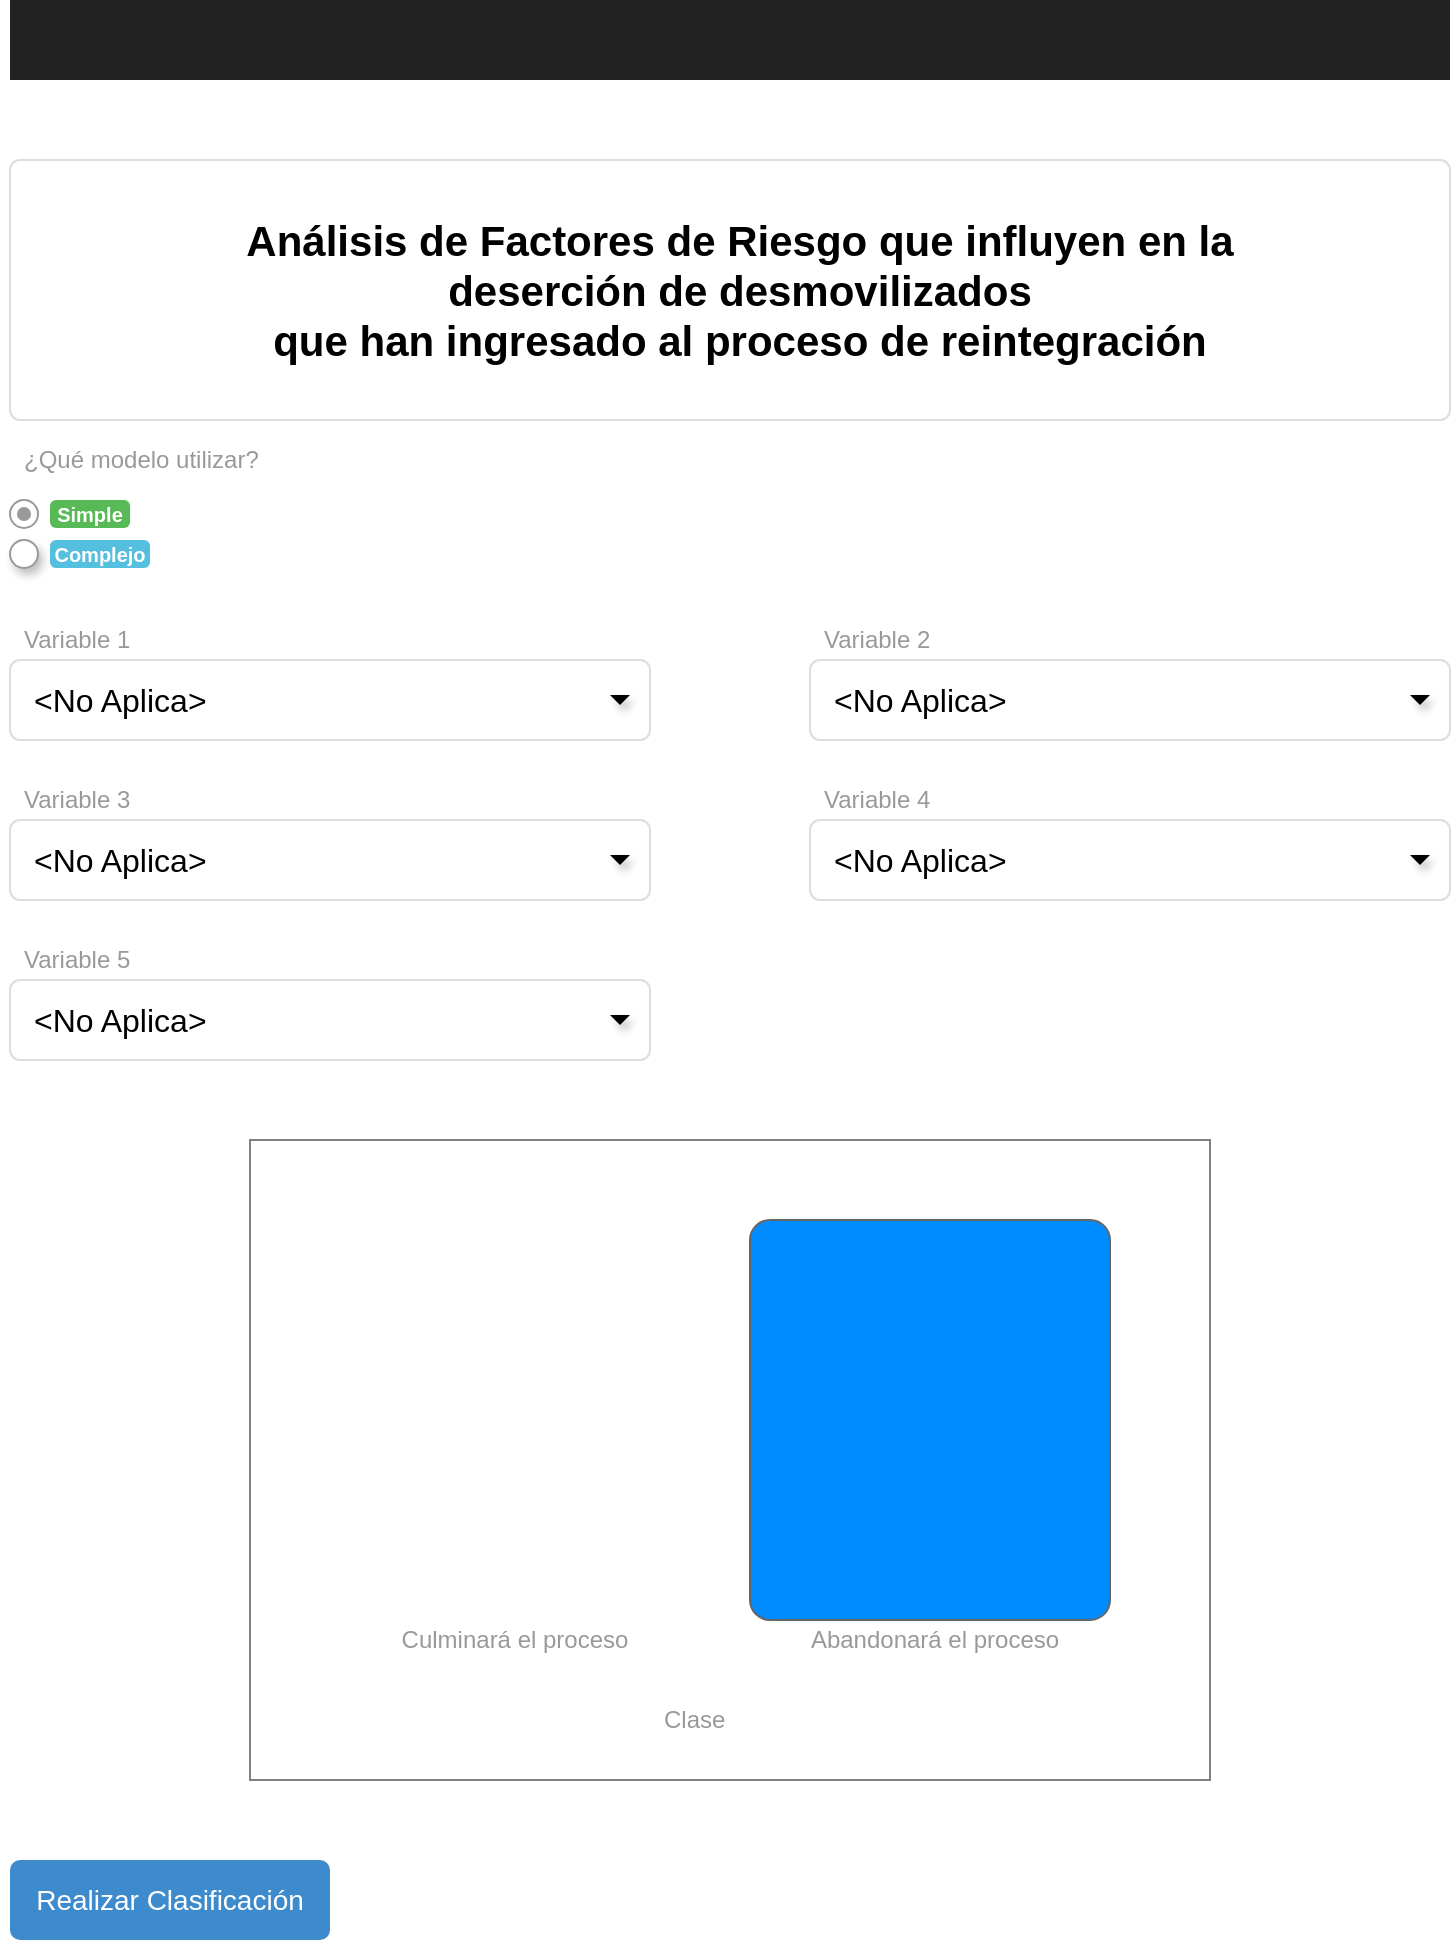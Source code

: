 <mxfile version="26.0.9" pages="2">
  <diagram name="Simple" id="c9db0220-8083-56f3-ca83-edcdcd058819">
    <mxGraphModel dx="2016" dy="1380" grid="1" gridSize="10" guides="1" tooltips="1" connect="1" arrows="1" fold="1" page="1" pageScale="1.5" pageWidth="826" pageHeight="1169" background="none" math="0" shadow="0">
      <root>
        <mxCell id="0" style=";html=1;" />
        <mxCell id="1" style=";html=1;" parent="0" />
        <mxCell id="3d76a8aef4d5c911-1" value="" style="html=1;shadow=0;dashed=0;shape=mxgraph.bootstrap.rect;fillColor=#222222;strokeColor=none;whiteSpace=wrap;rounded=0;fontSize=12;fontColor=#000000;align=center;" parent="1" vertex="1">
          <mxGeometry x="40" y="70" width="720" height="40" as="geometry" />
        </mxCell>
        <mxCell id="3d76a8aef4d5c911-18" value="Análisis de Factores de Riesgo que influyen en la&lt;div&gt;deserción de desmovilizados&lt;/div&gt;&lt;div&gt;que han ingresado al proceso de reintegración&lt;/div&gt;" style="html=1;shadow=0;dashed=0;shape=mxgraph.bootstrap.rrect;rSize=5;strokeColor=#dddddd;;align=center;spacingLeft=10;fontSize=21;whiteSpace=wrap;rounded=0;fontStyle=1" parent="1" vertex="1">
          <mxGeometry x="40" y="150" width="720" height="130" as="geometry" />
        </mxCell>
        <mxCell id="3d76a8aef4d5c911-23" value="¿Qué modelo utilizar?" style="html=1;shadow=0;dashed=0;shape=mxgraph.bootstrap.rect;strokeColor=none;fillColor=none;fontColor=#999999;align=left;spacingLeft=5;whiteSpace=wrap;rounded=0;" parent="1" vertex="1">
          <mxGeometry x="40" y="290" width="200" height="20" as="geometry" />
        </mxCell>
        <mxCell id="3d76a8aef4d5c911-31" value="Variable 1" style="html=1;shadow=0;dashed=0;shape=mxgraph.bootstrap.rect;strokeColor=none;fillColor=none;fontColor=#999999;align=left;spacingLeft=5;whiteSpace=wrap;rounded=0;" parent="1" vertex="1">
          <mxGeometry x="40" y="380" width="240" height="20" as="geometry" />
        </mxCell>
        <mxCell id="3d76a8aef4d5c911-32" value="&amp;lt;No Aplica&amp;gt;" style="html=1;shadow=0;dashed=0;shape=mxgraph.bootstrap.rrect;rSize=5;strokeColor=#dddddd;align=left;spacingLeft=10;fontSize=16;whiteSpace=wrap;rounded=0;" parent="1" vertex="1">
          <mxGeometry x="40" y="400" width="320" height="40" as="geometry" />
        </mxCell>
        <mxCell id="3d76a8aef4d5c911-33" value="" style="shape=triangle;strokeColor=none;fillColor=#000000;direction=south;rounded=0;shadow=1;fontSize=12;fontColor=#000000;align=center;html=1;" parent="1" vertex="1">
          <mxGeometry x="340" y="417.5" width="10" height="5" as="geometry" />
        </mxCell>
        <mxCell id="3d76a8aef4d5c911-41" value="" style="shape=ellipse;dashed=0;strokeColor=#999999;fillColor=#ffffff;html=1;rounded=0;shadow=1;fontSize=12;fontColor=#000000;align=center;" parent="1" vertex="1">
          <mxGeometry x="40" y="340" width="14" height="14" as="geometry" />
        </mxCell>
        <mxCell id="3d76a8aef4d5c911-42" value="Simple" style="html=1;shadow=0;dashed=0;shape=mxgraph.bootstrap.rrect;align=center;rSize=3;strokeColor=none;fillColor=#58B957;fontColor=#ffffff;fontStyle=1;fontSize=10;whiteSpace=wrap;rounded=0;" parent="1" vertex="1">
          <mxGeometry x="60" y="320" width="40" height="14" as="geometry" />
        </mxCell>
        <mxCell id="3d76a8aef4d5c911-43" value="" style="html=1;shadow=0;dashed=0;shape=mxgraph.bootstrap.radioButton;strokeColor=#999999;fillColor=#ffffff;rounded=0;fontSize=12;fontColor=#000000;align=center;" parent="1" vertex="1">
          <mxGeometry x="40" y="320" width="14" height="14" as="geometry" />
        </mxCell>
        <mxCell id="3d76a8aef4d5c911-44" value="Complejo" style="html=1;shadow=0;dashed=0;shape=mxgraph.bootstrap.rrect;align=center;rSize=3;strokeColor=none;fillColor=#55BFE0;fontColor=#ffffff;fontStyle=1;fontSize=10;whiteSpace=wrap;rounded=0;" parent="1" vertex="1">
          <mxGeometry x="60" y="340" width="50" height="14" as="geometry" />
        </mxCell>
        <mxCell id="3d76a8aef4d5c911-51" value="Realizar Clasificación" style="html=1;shadow=0;dashed=0;shape=mxgraph.bootstrap.rrect;align=center;rSize=5;strokeColor=none;fillColor=#3D8BCD;fontColor=#ffffff;fontSize=14;whiteSpace=wrap;rounded=0;" parent="1" vertex="1">
          <mxGeometry x="40" y="1000" width="160" height="40" as="geometry" />
        </mxCell>
        <mxCell id="OUa_I8PsBSPg3Q-tzPjV-2" value="Variable 3" style="html=1;shadow=0;dashed=0;shape=mxgraph.bootstrap.rect;strokeColor=none;fillColor=none;fontColor=#999999;align=left;spacingLeft=5;whiteSpace=wrap;rounded=0;" parent="1" vertex="1">
          <mxGeometry x="40" y="460" width="240" height="20" as="geometry" />
        </mxCell>
        <mxCell id="OUa_I8PsBSPg3Q-tzPjV-3" value="&amp;lt;No Aplica&amp;gt;" style="html=1;shadow=0;dashed=0;shape=mxgraph.bootstrap.rrect;rSize=5;strokeColor=#dddddd;align=left;spacingLeft=10;fontSize=16;whiteSpace=wrap;rounded=0;" parent="1" vertex="1">
          <mxGeometry x="40" y="480" width="320" height="40" as="geometry" />
        </mxCell>
        <mxCell id="OUa_I8PsBSPg3Q-tzPjV-4" value="" style="shape=triangle;strokeColor=none;fillColor=#000000;direction=south;rounded=0;shadow=1;fontSize=12;fontColor=#000000;align=center;html=1;" parent="1" vertex="1">
          <mxGeometry x="340" y="497.5" width="10" height="5" as="geometry" />
        </mxCell>
        <mxCell id="OUa_I8PsBSPg3Q-tzPjV-5" value="Variable 5" style="html=1;shadow=0;dashed=0;shape=mxgraph.bootstrap.rect;strokeColor=none;fillColor=none;fontColor=#999999;align=left;spacingLeft=5;whiteSpace=wrap;rounded=0;" parent="1" vertex="1">
          <mxGeometry x="40" y="540" width="240" height="20" as="geometry" />
        </mxCell>
        <mxCell id="OUa_I8PsBSPg3Q-tzPjV-6" value="&amp;lt;No Aplica&amp;gt;" style="html=1;shadow=0;dashed=0;shape=mxgraph.bootstrap.rrect;rSize=5;strokeColor=#dddddd;align=left;spacingLeft=10;fontSize=16;whiteSpace=wrap;rounded=0;" parent="1" vertex="1">
          <mxGeometry x="40" y="560" width="320" height="40" as="geometry" />
        </mxCell>
        <mxCell id="OUa_I8PsBSPg3Q-tzPjV-7" value="" style="shape=triangle;strokeColor=none;fillColor=#000000;direction=south;rounded=0;shadow=1;fontSize=12;fontColor=#000000;align=center;html=1;" parent="1" vertex="1">
          <mxGeometry x="340" y="577.5" width="10" height="5" as="geometry" />
        </mxCell>
        <mxCell id="OUa_I8PsBSPg3Q-tzPjV-8" value="Variable 2" style="html=1;shadow=0;dashed=0;shape=mxgraph.bootstrap.rect;strokeColor=none;fillColor=none;fontColor=#999999;align=left;spacingLeft=5;whiteSpace=wrap;rounded=0;" parent="1" vertex="1">
          <mxGeometry x="440" y="380" width="220" height="20" as="geometry" />
        </mxCell>
        <mxCell id="OUa_I8PsBSPg3Q-tzPjV-9" value="&amp;lt;No Aplica&amp;gt;" style="html=1;shadow=0;dashed=0;shape=mxgraph.bootstrap.rrect;rSize=5;strokeColor=#dddddd;align=left;spacingLeft=10;fontSize=16;whiteSpace=wrap;rounded=0;" parent="1" vertex="1">
          <mxGeometry x="440" y="400" width="320" height="40" as="geometry" />
        </mxCell>
        <mxCell id="OUa_I8PsBSPg3Q-tzPjV-10" value="" style="shape=triangle;strokeColor=none;fillColor=#000000;direction=south;rounded=0;shadow=1;fontSize=12;fontColor=#000000;align=center;html=1;" parent="1" vertex="1">
          <mxGeometry x="740" y="417.5" width="10" height="5" as="geometry" />
        </mxCell>
        <mxCell id="OUa_I8PsBSPg3Q-tzPjV-14" value="Variable 4" style="html=1;shadow=0;dashed=0;shape=mxgraph.bootstrap.rect;strokeColor=none;fillColor=none;fontColor=#999999;align=left;spacingLeft=5;whiteSpace=wrap;rounded=0;" parent="1" vertex="1">
          <mxGeometry x="440" y="460" width="220" height="20" as="geometry" />
        </mxCell>
        <mxCell id="OUa_I8PsBSPg3Q-tzPjV-15" value="&amp;lt;No Aplica&amp;gt;" style="html=1;shadow=0;dashed=0;shape=mxgraph.bootstrap.rrect;rSize=5;strokeColor=#dddddd;align=left;spacingLeft=10;fontSize=16;whiteSpace=wrap;rounded=0;" parent="1" vertex="1">
          <mxGeometry x="440" y="480" width="320" height="40" as="geometry" />
        </mxCell>
        <mxCell id="uQX4oVNkjlzCHx-iVnX_-1" value="" style="shape=triangle;strokeColor=none;fillColor=#000000;direction=south;rounded=0;shadow=1;fontSize=12;fontColor=#000000;align=center;html=1;" parent="1" vertex="1">
          <mxGeometry x="740" y="497.5" width="10" height="5" as="geometry" />
        </mxCell>
        <mxCell id="oedQnjLmPYQVcnT2NcJ0-1" value="" style="rounded=0;whiteSpace=wrap;html=1;strokeColor=#808080;" parent="1" vertex="1">
          <mxGeometry x="160" y="640" width="480" height="320" as="geometry" />
        </mxCell>
        <mxCell id="oedQnjLmPYQVcnT2NcJ0-2" value="" style="strokeWidth=1;shadow=0;dashed=0;align=center;html=1;shape=mxgraph.mockup.buttons.multiButton;fillColor=#008cff;strokeColor=#666666;mainText=;subText=;fontSize=13;fontColor=#0066CC;" parent="1" vertex="1">
          <mxGeometry x="410" y="680" width="180" height="200" as="geometry" />
        </mxCell>
        <mxCell id="oedQnjLmPYQVcnT2NcJ0-3" value="" style="strokeWidth=1;shadow=0;dashed=0;align=center;html=1;shape=mxgraph.mockup.anchor;fontSize=16;fontColor=#ffffff;fontStyle=1;whiteSpace=wrap;" parent="oedQnjLmPYQVcnT2NcJ0-2" vertex="1">
          <mxGeometry y="32" width="160" height="80" as="geometry" />
        </mxCell>
        <mxCell id="oedQnjLmPYQVcnT2NcJ0-4" value="" style="strokeWidth=1;shadow=0;dashed=0;align=center;html=1;shape=mxgraph.mockup.anchor;fontSize=12;fontColor=#ffffff;fontStyle=1;whiteSpace=wrap;" parent="oedQnjLmPYQVcnT2NcJ0-2" vertex="1">
          <mxGeometry y="120" width="160" height="40" as="geometry" />
        </mxCell>
        <mxCell id="oedQnjLmPYQVcnT2NcJ0-5" value="Abandonará el proceso" style="html=1;shadow=0;dashed=0;shape=mxgraph.bootstrap.rect;strokeColor=none;fillColor=none;fontColor=#999999;align=center;spacingLeft=5;whiteSpace=wrap;rounded=0;" parent="1" vertex="1">
          <mxGeometry x="410" y="880" width="180" height="20" as="geometry" />
        </mxCell>
        <mxCell id="oedQnjLmPYQVcnT2NcJ0-6" value="Culminará el proceso" style="html=1;shadow=0;dashed=0;shape=mxgraph.bootstrap.rect;strokeColor=none;fillColor=none;fontColor=#999999;align=center;spacingLeft=5;whiteSpace=wrap;rounded=0;" parent="1" vertex="1">
          <mxGeometry x="200" y="880" width="180" height="20" as="geometry" />
        </mxCell>
        <mxCell id="oedQnjLmPYQVcnT2NcJ0-7" value="Clase" style="html=1;shadow=0;dashed=0;shape=mxgraph.bootstrap.rect;strokeColor=none;fillColor=none;fontColor=#999999;align=left;spacingLeft=5;whiteSpace=wrap;rounded=0;" parent="1" vertex="1">
          <mxGeometry x="360" y="920" width="60" height="20" as="geometry" />
        </mxCell>
      </root>
    </mxGraphModel>
  </diagram>
  <diagram id="6jeyiCo4o3w6Z-W-pdhp" name="Complejo">
    <mxGraphModel dx="1008" dy="690" grid="1" gridSize="10" guides="1" tooltips="1" connect="1" arrows="1" fold="1" page="1" pageScale="1" pageWidth="1169" pageHeight="827" math="0" shadow="0">
      <root>
        <mxCell id="0" />
        <mxCell id="1" parent="0" />
        <mxCell id="iqxAGr_KZW4zu-lDFE_H-23" value="&amp;lt;No Aplica&amp;gt;" style="html=1;shadow=0;dashed=0;shape=mxgraph.bootstrap.rrect;rSize=5;strokeColor=#dddddd;align=left;spacingLeft=10;fontSize=16;whiteSpace=wrap;rounded=0;" parent="1" vertex="1">
          <mxGeometry x="280" y="480" width="200" height="40" as="geometry" />
        </mxCell>
        <mxCell id="iqxAGr_KZW4zu-lDFE_H-1" value="" style="html=1;shadow=0;dashed=0;shape=mxgraph.bootstrap.rect;fillColor=#222222;strokeColor=none;whiteSpace=wrap;rounded=0;fontSize=12;fontColor=#000000;align=center;" parent="1" vertex="1">
          <mxGeometry x="40" y="70" width="720" height="40" as="geometry" />
        </mxCell>
        <mxCell id="iqxAGr_KZW4zu-lDFE_H-3" value="Análisis de Factores de Riesgo que influyen en la&lt;div&gt;deserción de desmovilizados&lt;/div&gt;&lt;div&gt;que han ingresado al proceso de reintegración&lt;/div&gt;" style="html=1;shadow=0;dashed=0;shape=mxgraph.bootstrap.rrect;rSize=5;strokeColor=#dddddd;;align=center;spacingLeft=10;fontSize=21;whiteSpace=wrap;rounded=0;fontStyle=1" parent="1" vertex="1">
          <mxGeometry x="40" y="150" width="720" height="130" as="geometry" />
        </mxCell>
        <mxCell id="iqxAGr_KZW4zu-lDFE_H-4" value="¿Qué modelo utilizar?" style="html=1;shadow=0;dashed=0;shape=mxgraph.bootstrap.rect;strokeColor=none;fillColor=none;fontColor=#999999;align=left;spacingLeft=5;whiteSpace=wrap;rounded=0;" parent="1" vertex="1">
          <mxGeometry x="40" y="290" width="200" height="20" as="geometry" />
        </mxCell>
        <mxCell id="iqxAGr_KZW4zu-lDFE_H-5" value="Tipo de Desmovilización" style="html=1;shadow=0;dashed=0;shape=mxgraph.bootstrap.rect;strokeColor=none;fillColor=none;fontColor=#999999;align=left;spacingLeft=5;whiteSpace=wrap;rounded=0;" parent="1" vertex="1">
          <mxGeometry x="40" y="380" width="200" height="20" as="geometry" />
        </mxCell>
        <mxCell id="iqxAGr_KZW4zu-lDFE_H-6" value="Colectiva" style="html=1;shadow=0;dashed=0;shape=mxgraph.bootstrap.rrect;rSize=5;strokeColor=#dddddd;align=left;spacingLeft=10;fontSize=16;whiteSpace=wrap;rounded=0;" parent="1" vertex="1">
          <mxGeometry x="40" y="400" width="200" height="40" as="geometry" />
        </mxCell>
        <mxCell id="iqxAGr_KZW4zu-lDFE_H-7" value="" style="shape=triangle;strokeColor=none;fillColor=#000000;direction=south;rounded=0;shadow=1;fontSize=12;fontColor=#000000;align=center;html=1;" parent="1" vertex="1">
          <mxGeometry x="220" y="417.5" width="10" height="5" as="geometry" />
        </mxCell>
        <mxCell id="iqxAGr_KZW4zu-lDFE_H-8" value="" style="shape=ellipse;dashed=0;strokeColor=#999999;fillColor=#ffffff;html=1;rounded=0;shadow=1;fontSize=12;fontColor=#000000;align=center;" parent="1" vertex="1">
          <mxGeometry x="40" y="320" width="14" height="14" as="geometry" />
        </mxCell>
        <mxCell id="iqxAGr_KZW4zu-lDFE_H-9" value="Simple" style="html=1;shadow=0;dashed=0;shape=mxgraph.bootstrap.rrect;align=center;rSize=3;strokeColor=none;fillColor=#58B957;fontColor=#ffffff;fontStyle=1;fontSize=10;whiteSpace=wrap;rounded=0;" parent="1" vertex="1">
          <mxGeometry x="60" y="320" width="40" height="14" as="geometry" />
        </mxCell>
        <mxCell id="iqxAGr_KZW4zu-lDFE_H-10" value="" style="html=1;shadow=0;dashed=0;shape=mxgraph.bootstrap.radioButton;strokeColor=#999999;fillColor=#ffffff;rounded=0;fontSize=12;fontColor=#000000;align=center;" parent="1" vertex="1">
          <mxGeometry x="40" y="340" width="14" height="14" as="geometry" />
        </mxCell>
        <mxCell id="iqxAGr_KZW4zu-lDFE_H-11" value="Complejo" style="html=1;shadow=0;dashed=0;shape=mxgraph.bootstrap.rrect;align=center;rSize=3;strokeColor=none;fillColor=#55BFE0;fontColor=#ffffff;fontStyle=1;fontSize=10;whiteSpace=wrap;rounded=0;" parent="1" vertex="1">
          <mxGeometry x="60" y="340" width="50" height="14" as="geometry" />
        </mxCell>
        <mxCell id="iqxAGr_KZW4zu-lDFE_H-12" value="Realizar Clasificación" style="html=1;shadow=0;dashed=0;shape=mxgraph.bootstrap.rrect;align=center;rSize=5;strokeColor=none;fillColor=#3D8BCD;fontColor=#ffffff;fontSize=14;whiteSpace=wrap;rounded=0;" parent="1" vertex="1">
          <mxGeometry x="40" y="1201" width="150" height="40" as="geometry" />
        </mxCell>
        <mxCell id="iqxAGr_KZW4zu-lDFE_H-13" value="Nivel Educativo" style="html=1;shadow=0;dashed=0;shape=mxgraph.bootstrap.rect;strokeColor=none;fillColor=none;fontColor=#999999;align=left;spacingLeft=5;whiteSpace=wrap;rounded=0;" parent="1" vertex="1">
          <mxGeometry x="40" y="460" width="200" height="20" as="geometry" />
        </mxCell>
        <mxCell id="iqxAGr_KZW4zu-lDFE_H-14" value="Alfabetización" style="html=1;shadow=0;dashed=0;shape=mxgraph.bootstrap.rrect;rSize=5;strokeColor=#dddddd;align=left;spacingLeft=10;fontSize=16;whiteSpace=wrap;rounded=0;" parent="1" vertex="1">
          <mxGeometry x="40" y="480" width="200" height="40" as="geometry" />
        </mxCell>
        <mxCell id="iqxAGr_KZW4zu-lDFE_H-15" value="" style="shape=triangle;strokeColor=none;fillColor=#000000;direction=south;rounded=0;shadow=1;fontSize=12;fontColor=#000000;align=center;html=1;" parent="1" vertex="1">
          <mxGeometry x="220" y="497.5" width="10" height="5" as="geometry" />
        </mxCell>
        <mxCell id="iqxAGr_KZW4zu-lDFE_H-16" value="Ocupación Económica" style="html=1;shadow=0;dashed=0;shape=mxgraph.bootstrap.rect;strokeColor=none;fillColor=none;fontColor=#999999;align=left;spacingLeft=5;whiteSpace=wrap;rounded=0;" parent="1" vertex="1">
          <mxGeometry x="40" y="540" width="200" height="20" as="geometry" />
        </mxCell>
        <mxCell id="iqxAGr_KZW4zu-lDFE_H-17" value="&amp;lt;No Aplica&amp;gt;" style="html=1;shadow=0;dashed=0;shape=mxgraph.bootstrap.rrect;rSize=5;strokeColor=#dddddd;align=left;spacingLeft=10;fontSize=16;whiteSpace=wrap;rounded=0;" parent="1" vertex="1">
          <mxGeometry x="40" y="560" width="200" height="40" as="geometry" />
        </mxCell>
        <mxCell id="iqxAGr_KZW4zu-lDFE_H-18" value="" style="shape=triangle;strokeColor=none;fillColor=#000000;direction=south;rounded=0;shadow=1;fontSize=12;fontColor=#000000;align=center;html=1;" parent="1" vertex="1">
          <mxGeometry x="460" y="497.5" width="10" height="5" as="geometry" />
        </mxCell>
        <mxCell id="iqxAGr_KZW4zu-lDFE_H-19" value="Grupo Etario" style="html=1;shadow=0;dashed=0;shape=mxgraph.bootstrap.rect;strokeColor=none;fillColor=none;fontColor=#999999;align=left;spacingLeft=5;whiteSpace=wrap;rounded=0;" parent="1" vertex="1">
          <mxGeometry x="280" y="380" width="200" height="20" as="geometry" />
        </mxCell>
        <mxCell id="iqxAGr_KZW4zu-lDFE_H-20" value="Entre 18 y 25 años" style="html=1;shadow=0;dashed=0;shape=mxgraph.bootstrap.rrect;rSize=5;strokeColor=#dddddd;align=left;spacingLeft=10;fontSize=16;whiteSpace=wrap;rounded=0;" parent="1" vertex="1">
          <mxGeometry x="280" y="400" width="200" height="40" as="geometry" />
        </mxCell>
        <mxCell id="iqxAGr_KZW4zu-lDFE_H-21" value="" style="shape=triangle;strokeColor=none;fillColor=#000000;direction=south;rounded=0;shadow=1;fontSize=12;fontColor=#000000;align=center;html=1;" parent="1" vertex="1">
          <mxGeometry x="460" y="417.5" width="10" height="5" as="geometry" />
        </mxCell>
        <mxCell id="iqxAGr_KZW4zu-lDFE_H-22" value="Máximo Nivel FpT Reportado" style="html=1;shadow=0;dashed=0;shape=mxgraph.bootstrap.rect;strokeColor=none;fillColor=none;fontColor=#999999;align=left;spacingLeft=5;whiteSpace=wrap;rounded=0;" parent="1" vertex="1">
          <mxGeometry x="280" y="460" width="200" height="20" as="geometry" />
        </mxCell>
        <mxCell id="iqxAGr_KZW4zu-lDFE_H-26" value="Sexo" style="html=1;shadow=0;dashed=0;shape=mxgraph.bootstrap.rect;strokeColor=none;fillColor=none;fontColor=#999999;align=left;spacingLeft=5;whiteSpace=wrap;rounded=0;" parent="1" vertex="1">
          <mxGeometry x="520" y="380" width="200" height="20" as="geometry" />
        </mxCell>
        <mxCell id="iqxAGr_KZW4zu-lDFE_H-27" value="Masculino" style="html=1;shadow=0;dashed=0;shape=mxgraph.bootstrap.rrect;rSize=5;strokeColor=#dddddd;align=left;spacingLeft=10;fontSize=16;whiteSpace=wrap;rounded=0;" parent="1" vertex="1">
          <mxGeometry x="520" y="400" width="200" height="40" as="geometry" />
        </mxCell>
        <mxCell id="iqxAGr_KZW4zu-lDFE_H-28" value="" style="shape=triangle;strokeColor=none;fillColor=#000000;direction=south;rounded=0;shadow=1;fontSize=12;fontColor=#000000;align=center;html=1;" parent="1" vertex="1">
          <mxGeometry x="700" y="417.5" width="10" height="5" as="geometry" />
        </mxCell>
        <mxCell id="WHVcIHwuvCCVCoDsDoFc-1" value="" style="shape=triangle;strokeColor=none;fillColor=#000000;direction=south;rounded=0;shadow=1;fontSize=12;fontColor=#000000;align=center;html=1;" parent="1" vertex="1">
          <mxGeometry x="220" y="577.5" width="10" height="5" as="geometry" />
        </mxCell>
        <mxCell id="WHVcIHwuvCCVCoDsDoFc-2" value="&amp;lt;No Aplica&amp;gt;" style="html=1;shadow=0;dashed=0;shape=mxgraph.bootstrap.rrect;rSize=5;strokeColor=#dddddd;align=left;spacingLeft=10;fontSize=16;whiteSpace=wrap;rounded=0;" parent="1" vertex="1">
          <mxGeometry x="520" y="480" width="200" height="40" as="geometry" />
        </mxCell>
        <mxCell id="WHVcIHwuvCCVCoDsDoFc-3" value="" style="shape=triangle;strokeColor=none;fillColor=#000000;direction=south;rounded=0;shadow=1;fontSize=12;fontColor=#000000;align=center;html=1;" parent="1" vertex="1">
          <mxGeometry x="700" y="497.5" width="10" height="5" as="geometry" />
        </mxCell>
        <mxCell id="WHVcIHwuvCCVCoDsDoFc-4" value="Línea de FpT para el Máximo Nivel" style="html=1;shadow=0;dashed=0;shape=mxgraph.bootstrap.rect;strokeColor=none;fillColor=none;fontColor=#999999;align=left;spacingLeft=5;whiteSpace=wrap;rounded=0;" parent="1" vertex="1">
          <mxGeometry x="520" y="460" width="200" height="20" as="geometry" />
        </mxCell>
        <mxCell id="WHVcIHwuvCCVCoDsDoFc-5" value="¿Desembolsó el BIE?" style="html=1;shadow=0;dashed=0;shape=mxgraph.bootstrap.rect;strokeColor=none;fillColor=none;fontColor=#999999;align=left;spacingLeft=5;whiteSpace=wrap;rounded=0;" parent="1" vertex="1">
          <mxGeometry x="280" y="540" width="200" height="20" as="geometry" />
        </mxCell>
        <mxCell id="WHVcIHwuvCCVCoDsDoFc-6" value="Si" style="html=1;shadow=0;dashed=0;shape=mxgraph.bootstrap.rrect;rSize=5;strokeColor=#dddddd;align=left;spacingLeft=10;fontSize=16;whiteSpace=wrap;rounded=0;" parent="1" vertex="1">
          <mxGeometry x="280" y="560" width="200" height="40" as="geometry" />
        </mxCell>
        <mxCell id="WHVcIHwuvCCVCoDsDoFc-7" value="" style="shape=triangle;strokeColor=none;fillColor=#000000;direction=south;rounded=0;shadow=1;fontSize=12;fontColor=#000000;align=center;html=1;" parent="1" vertex="1">
          <mxGeometry x="460" y="577.5" width="10" height="5" as="geometry" />
        </mxCell>
        <mxCell id="WHVcIHwuvCCVCoDsDoFc-8" value="Estado de la vinculación ASS" style="html=1;shadow=0;dashed=0;shape=mxgraph.bootstrap.rect;strokeColor=none;fillColor=none;fontColor=#999999;align=left;spacingLeft=5;whiteSpace=wrap;rounded=0;" parent="1" vertex="1">
          <mxGeometry x="520" y="540" width="200" height="20" as="geometry" />
        </mxCell>
        <mxCell id="WHVcIHwuvCCVCoDsDoFc-9" value="&amp;lt;No Aplica&amp;gt;" style="html=1;shadow=0;dashed=0;shape=mxgraph.bootstrap.rrect;rSize=5;strokeColor=#dddddd;align=left;spacingLeft=10;fontSize=16;whiteSpace=wrap;rounded=0;" parent="1" vertex="1">
          <mxGeometry x="520" y="560" width="200" height="40" as="geometry" />
        </mxCell>
        <mxCell id="WHVcIHwuvCCVCoDsDoFc-10" value="" style="shape=triangle;strokeColor=none;fillColor=#000000;direction=south;rounded=0;shadow=1;fontSize=12;fontColor=#000000;align=center;html=1;" parent="1" vertex="1">
          <mxGeometry x="700" y="577.5" width="10" height="5" as="geometry" />
        </mxCell>
        <mxCell id="WHVcIHwuvCCVCoDsDoFc-11" value="¿Tiene registro de hijos?" style="html=1;shadow=0;dashed=0;shape=mxgraph.bootstrap.rect;strokeColor=none;fillColor=none;fontColor=#999999;align=left;spacingLeft=5;whiteSpace=wrap;rounded=0;" parent="1" vertex="1">
          <mxGeometry x="40" y="620" width="200" height="20" as="geometry" />
        </mxCell>
        <mxCell id="WHVcIHwuvCCVCoDsDoFc-12" value="" style="shape=ellipse;dashed=0;strokeColor=#999999;fillColor=#ffffff;html=1;rounded=0;shadow=1;fontSize=12;fontColor=#000000;align=center;" parent="1" vertex="1">
          <mxGeometry x="40" y="650" width="14" height="14" as="geometry" />
        </mxCell>
        <mxCell id="WHVcIHwuvCCVCoDsDoFc-13" value="Si" style="html=1;shadow=0;dashed=0;shape=mxgraph.bootstrap.rrect;align=center;rSize=3;strokeColor=none;fillColor=#58B957;fontColor=#ffffff;fontStyle=1;fontSize=10;whiteSpace=wrap;rounded=0;" parent="1" vertex="1">
          <mxGeometry x="60" y="650" width="40" height="14" as="geometry" />
        </mxCell>
        <mxCell id="WHVcIHwuvCCVCoDsDoFc-14" value="" style="html=1;shadow=0;dashed=0;shape=mxgraph.bootstrap.radioButton;strokeColor=#999999;fillColor=#ffffff;rounded=0;fontSize=12;fontColor=#000000;align=center;" parent="1" vertex="1">
          <mxGeometry x="40" y="670" width="14" height="14" as="geometry" />
        </mxCell>
        <mxCell id="WHVcIHwuvCCVCoDsDoFc-15" value="No" style="html=1;shadow=0;dashed=0;shape=mxgraph.bootstrap.rrect;align=center;rSize=3;strokeColor=none;fillColor=#55BFE0;fontColor=#ffffff;fontStyle=1;fontSize=10;whiteSpace=wrap;rounded=0;" parent="1" vertex="1">
          <mxGeometry x="60" y="670" width="50" height="14" as="geometry" />
        </mxCell>
        <mxCell id="WHVcIHwuvCCVCoDsDoFc-16" value="¿Tiene registro de familia?" style="html=1;shadow=0;dashed=0;shape=mxgraph.bootstrap.rect;strokeColor=none;fillColor=none;fontColor=#999999;align=left;spacingLeft=5;whiteSpace=wrap;rounded=0;" parent="1" vertex="1">
          <mxGeometry x="40" y="740" width="200" height="20" as="geometry" />
        </mxCell>
        <mxCell id="WHVcIHwuvCCVCoDsDoFc-17" value="" style="shape=ellipse;dashed=0;strokeColor=#999999;fillColor=#ffffff;html=1;rounded=0;shadow=1;fontSize=12;fontColor=#000000;align=center;" parent="1" vertex="1">
          <mxGeometry x="40" y="790" width="14" height="14" as="geometry" />
        </mxCell>
        <mxCell id="WHVcIHwuvCCVCoDsDoFc-18" value="Si" style="html=1;shadow=0;dashed=0;shape=mxgraph.bootstrap.rrect;align=center;rSize=3;strokeColor=none;fillColor=#58B957;fontColor=#ffffff;fontStyle=1;fontSize=10;whiteSpace=wrap;rounded=0;" parent="1" vertex="1">
          <mxGeometry x="60" y="770" width="40" height="14" as="geometry" />
        </mxCell>
        <mxCell id="WHVcIHwuvCCVCoDsDoFc-19" value="" style="html=1;shadow=0;dashed=0;shape=mxgraph.bootstrap.radioButton;strokeColor=#999999;fillColor=#ffffff;rounded=0;fontSize=12;fontColor=#000000;align=center;" parent="1" vertex="1">
          <mxGeometry x="40" y="770" width="14" height="14" as="geometry" />
        </mxCell>
        <mxCell id="WHVcIHwuvCCVCoDsDoFc-20" value="No" style="html=1;shadow=0;dashed=0;shape=mxgraph.bootstrap.rrect;align=center;rSize=3;strokeColor=none;fillColor=#55BFE0;fontColor=#ffffff;fontStyle=1;fontSize=10;whiteSpace=wrap;rounded=0;" parent="1" vertex="1">
          <mxGeometry x="60" y="790" width="50" height="14" as="geometry" />
        </mxCell>
        <mxCell id="WHVcIHwuvCCVCoDsDoFc-21" value="" style="verticalLabelPosition=bottom;shadow=0;dashed=0;align=center;html=1;verticalAlign=top;strokeWidth=1;shape=mxgraph.mockup.forms.horSlider;strokeColor=#999999;sliderStyle=basic;sliderPos=20;handleStyle=circle;fillColor2=#ddeeff;" parent="1" vertex="1">
          <mxGeometry x="280" y="642" width="360" height="30" as="geometry" />
        </mxCell>
        <mxCell id="WHVcIHwuvCCVCoDsDoFc-23" value="Número de hijos" style="html=1;shadow=0;dashed=0;shape=mxgraph.bootstrap.rect;strokeColor=none;fillColor=none;fontColor=#999999;align=left;spacingLeft=5;whiteSpace=wrap;rounded=0;" parent="1" vertex="1">
          <mxGeometry x="280" y="620" width="200" height="20" as="geometry" />
        </mxCell>
        <mxCell id="WHVcIHwuvCCVCoDsDoFc-24" value="" style="verticalLabelPosition=bottom;shadow=0;dashed=0;align=center;html=1;verticalAlign=top;strokeWidth=1;shape=mxgraph.mockup.forms.horSlider;strokeColor=#999999;sliderStyle=basic;sliderPos=20;handleStyle=circle;fillColor2=#ddeeff;" parent="1" vertex="1">
          <mxGeometry x="280" y="760" width="360" height="30" as="geometry" />
        </mxCell>
        <mxCell id="WHVcIHwuvCCVCoDsDoFc-25" value="Integrantes grupo familiar" style="html=1;shadow=0;dashed=0;shape=mxgraph.bootstrap.rect;strokeColor=none;fillColor=none;fontColor=#999999;align=left;spacingLeft=5;whiteSpace=wrap;rounded=0;" parent="1" vertex="1">
          <mxGeometry x="280" y="740" width="200" height="20" as="geometry" />
        </mxCell>
        <mxCell id="WHVcIHwuvCCVCoDsDoFc-26" value="1" style="html=1;shadow=0;dashed=0;shape=mxgraph.bootstrap.rect;strokeColor=none;fillColor=none;fontColor=#999999;align=left;spacingLeft=5;whiteSpace=wrap;rounded=0;" parent="1" vertex="1">
          <mxGeometry x="280" y="672" width="30" height="20" as="geometry" />
        </mxCell>
        <mxCell id="WHVcIHwuvCCVCoDsDoFc-27" value="10" style="html=1;shadow=0;dashed=0;shape=mxgraph.bootstrap.rect;strokeColor=none;fillColor=none;fontColor=#999999;align=left;spacingLeft=5;whiteSpace=wrap;rounded=0;" parent="1" vertex="1">
          <mxGeometry x="610" y="672" width="30" height="20" as="geometry" />
        </mxCell>
        <mxCell id="WHVcIHwuvCCVCoDsDoFc-29" value="1" style="html=1;shadow=0;dashed=0;shape=mxgraph.bootstrap.rect;strokeColor=none;fillColor=none;fontColor=#999999;align=left;spacingLeft=5;whiteSpace=wrap;rounded=0;" parent="1" vertex="1">
          <mxGeometry x="280" y="790" width="30" height="20" as="geometry" />
        </mxCell>
        <mxCell id="WHVcIHwuvCCVCoDsDoFc-30" value="20" style="html=1;shadow=0;dashed=0;shape=mxgraph.bootstrap.rect;strokeColor=none;fillColor=none;fontColor=#999999;align=left;spacingLeft=5;whiteSpace=wrap;rounded=0;" parent="1" vertex="1">
          <mxGeometry x="610" y="790" width="30" height="20" as="geometry" />
        </mxCell>
        <mxCell id="E7gXygWiAhJyMQfE8rz7-1" value="" style="rounded=0;whiteSpace=wrap;html=1;strokeColor=#808080;" parent="1" vertex="1">
          <mxGeometry x="160" y="840" width="480" height="320" as="geometry" />
        </mxCell>
        <mxCell id="E7gXygWiAhJyMQfE8rz7-2" value="" style="strokeWidth=1;shadow=0;dashed=0;align=center;html=1;shape=mxgraph.mockup.buttons.multiButton;fillColor=#008cff;strokeColor=#666666;mainText=;subText=;fontSize=13;fontColor=#0066CC;" parent="1" vertex="1">
          <mxGeometry x="410" y="880" width="180" height="200" as="geometry" />
        </mxCell>
        <mxCell id="E7gXygWiAhJyMQfE8rz7-3" value="" style="strokeWidth=1;shadow=0;dashed=0;align=center;html=1;shape=mxgraph.mockup.anchor;fontSize=16;fontColor=#ffffff;fontStyle=1;whiteSpace=wrap;" parent="E7gXygWiAhJyMQfE8rz7-2" vertex="1">
          <mxGeometry y="32" width="160" height="80" as="geometry" />
        </mxCell>
        <mxCell id="E7gXygWiAhJyMQfE8rz7-4" value="" style="strokeWidth=1;shadow=0;dashed=0;align=center;html=1;shape=mxgraph.mockup.anchor;fontSize=12;fontColor=#ffffff;fontStyle=1;whiteSpace=wrap;" parent="E7gXygWiAhJyMQfE8rz7-2" vertex="1">
          <mxGeometry y="120" width="160" height="40" as="geometry" />
        </mxCell>
        <mxCell id="E7gXygWiAhJyMQfE8rz7-5" value="Abandonará el proceso" style="html=1;shadow=0;dashed=0;shape=mxgraph.bootstrap.rect;strokeColor=none;fillColor=none;fontColor=#999999;align=center;spacingLeft=5;whiteSpace=wrap;rounded=0;" parent="1" vertex="1">
          <mxGeometry x="410" y="1080" width="180" height="20" as="geometry" />
        </mxCell>
        <mxCell id="E7gXygWiAhJyMQfE8rz7-6" value="Culminará el proceso" style="html=1;shadow=0;dashed=0;shape=mxgraph.bootstrap.rect;strokeColor=none;fillColor=none;fontColor=#999999;align=center;spacingLeft=5;whiteSpace=wrap;rounded=0;" parent="1" vertex="1">
          <mxGeometry x="200" y="1080" width="180" height="20" as="geometry" />
        </mxCell>
        <mxCell id="E7gXygWiAhJyMQfE8rz7-7" value="Clase" style="html=1;shadow=0;dashed=0;shape=mxgraph.bootstrap.rect;strokeColor=none;fillColor=none;fontColor=#999999;align=left;spacingLeft=5;whiteSpace=wrap;rounded=0;" parent="1" vertex="1">
          <mxGeometry x="360" y="1120" width="60" height="20" as="geometry" />
        </mxCell>
      </root>
    </mxGraphModel>
  </diagram>
</mxfile>
